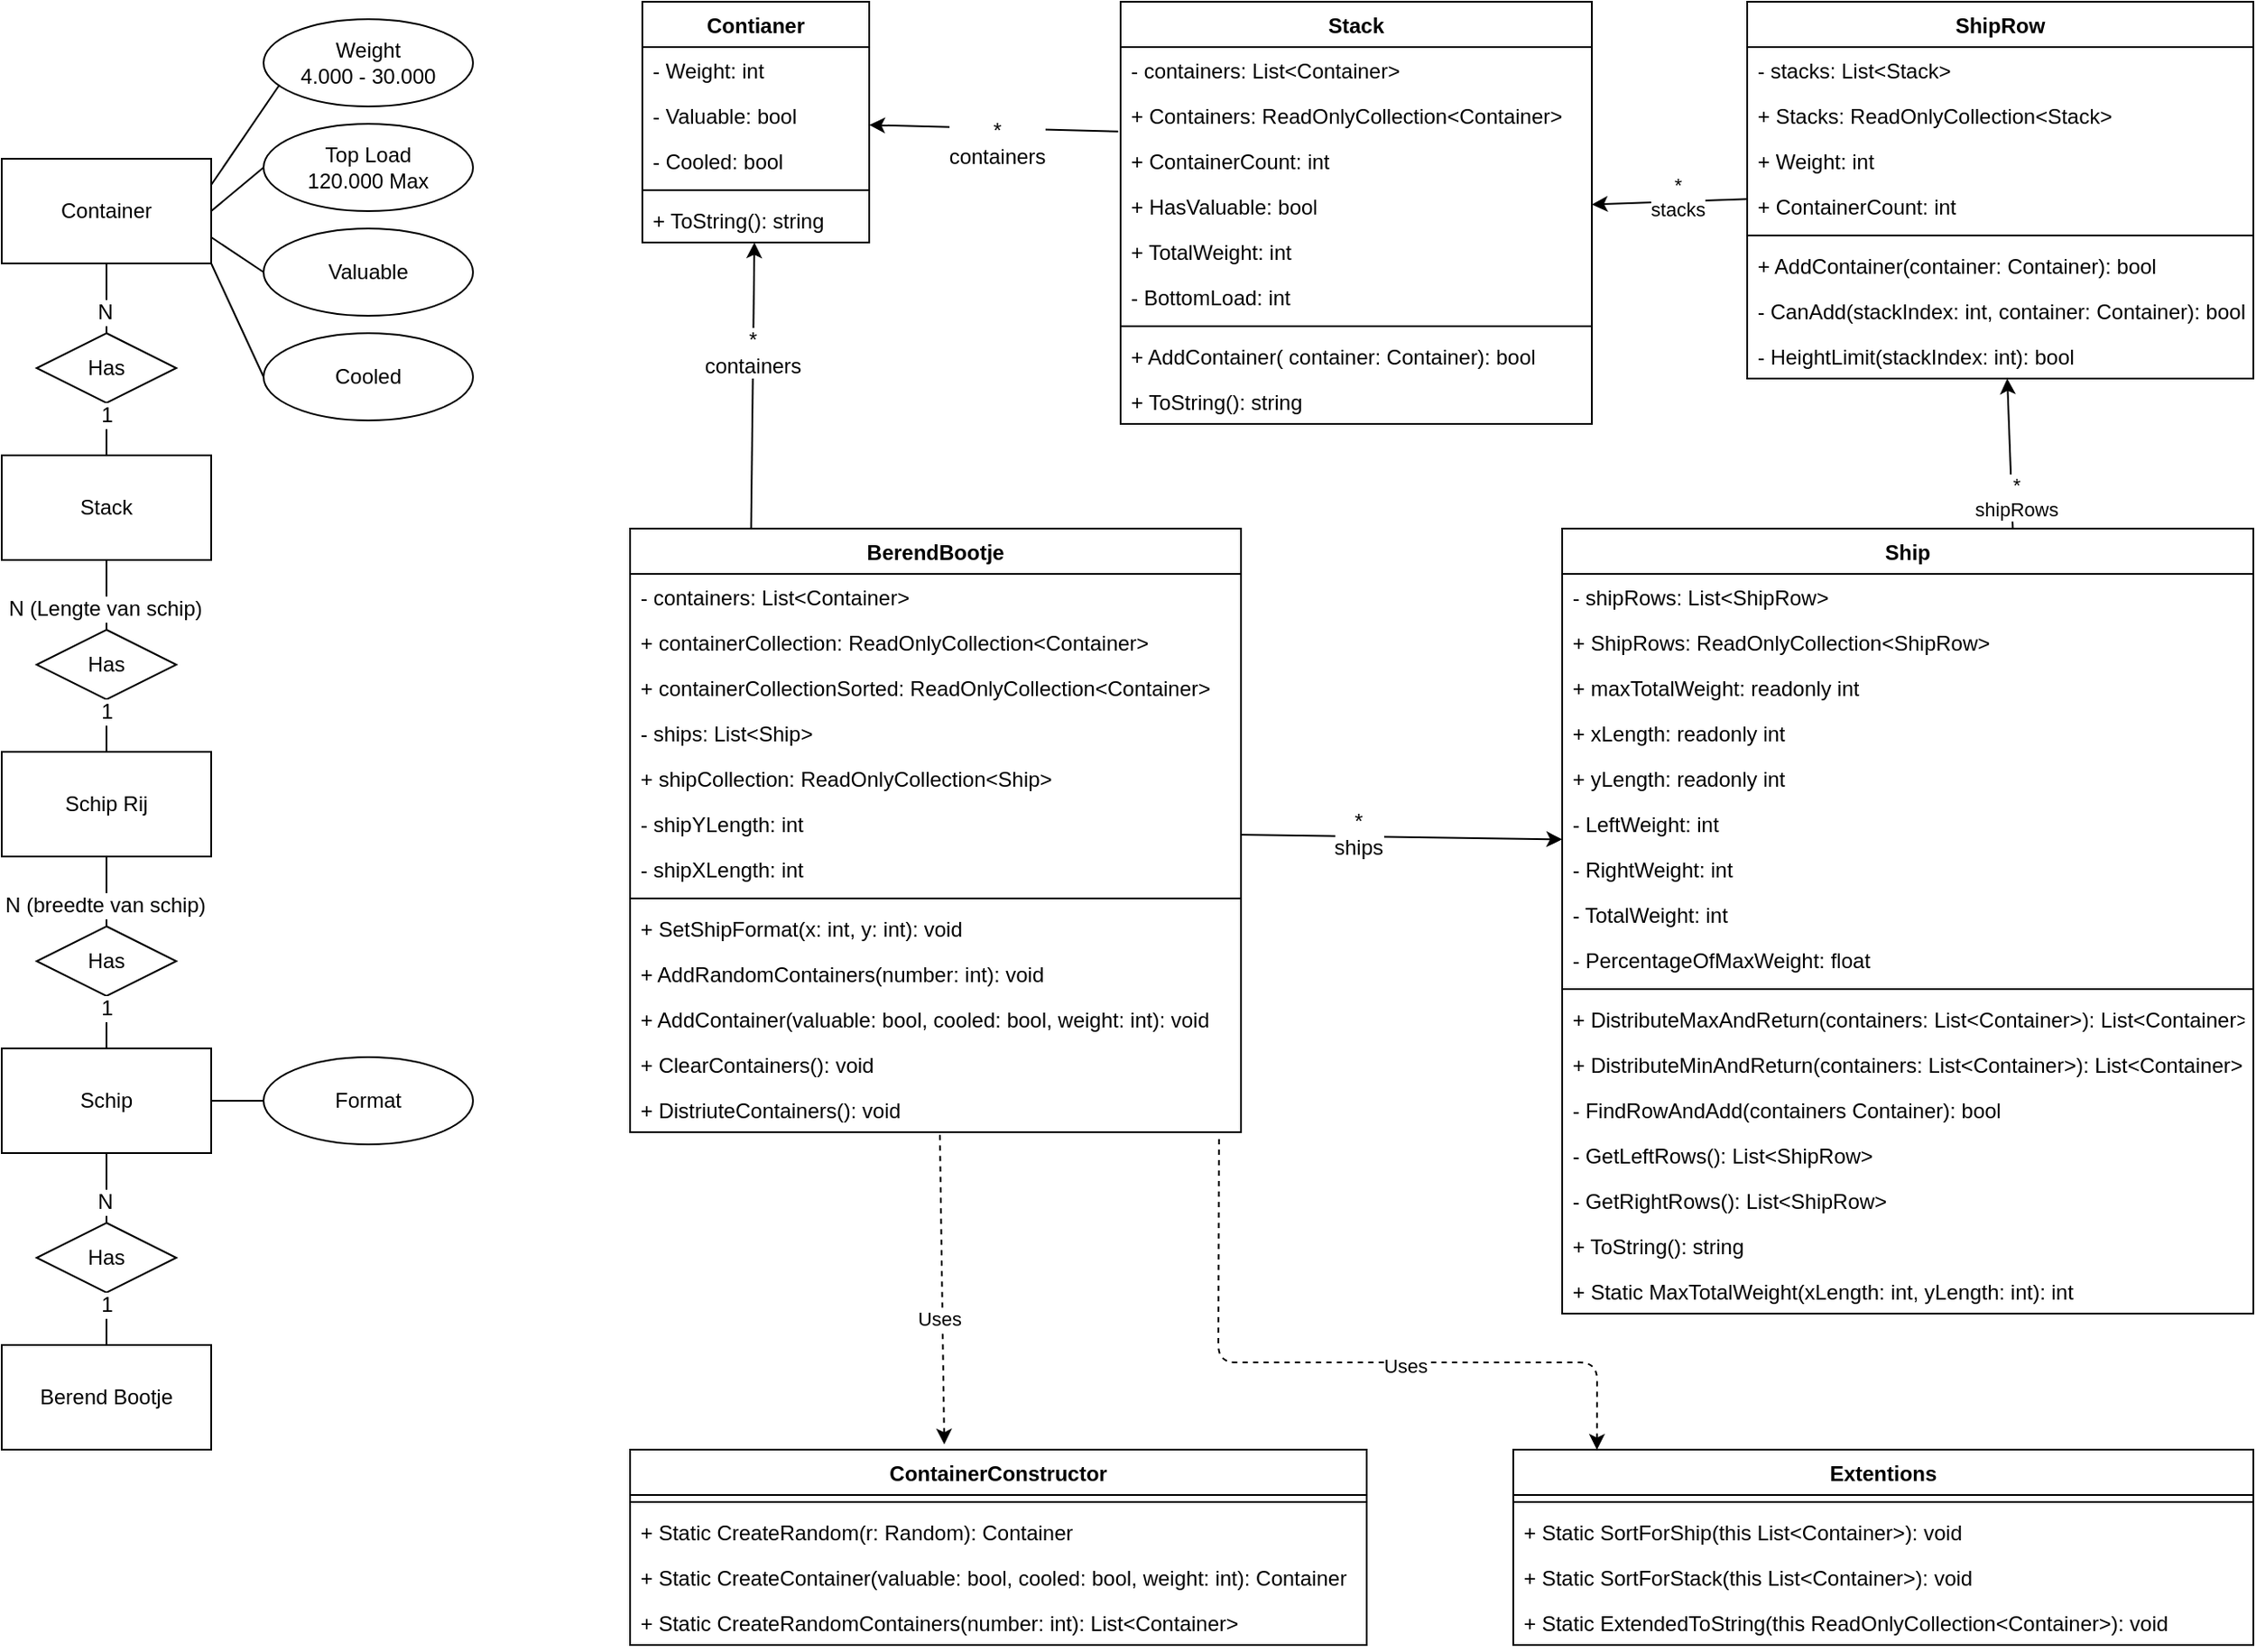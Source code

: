 <mxfile version="12.9.14"><diagram id="4QyGY2n82Jro-UB3JoCq" name="Page-1"><mxGraphModel dx="4063" dy="2037" grid="1" gridSize="10" guides="1" tooltips="1" connect="1" arrows="1" fold="1" page="1" pageScale="1" pageWidth="827" pageHeight="1169" math="0" shadow="0"><root><mxCell id="0"/><mxCell id="1" parent="0"/><mxCell id="ewt-FlWjIEMR34i7VtDT-1" value="Container" style="rounded=0;whiteSpace=wrap;html=1;" vertex="1" parent="1"><mxGeometry x="200" y="160" width="120" height="60" as="geometry"/></mxCell><mxCell id="ewt-FlWjIEMR34i7VtDT-2" value="Stack" style="rounded=0;whiteSpace=wrap;html=1;" vertex="1" parent="1"><mxGeometry x="200" y="330" width="120" height="60" as="geometry"/></mxCell><mxCell id="ewt-FlWjIEMR34i7VtDT-3" value="Has" style="rhombus;whiteSpace=wrap;html=1;" vertex="1" parent="1"><mxGeometry x="220" y="260" width="80" height="40" as="geometry"/></mxCell><mxCell id="ewt-FlWjIEMR34i7VtDT-4" value="" style="endArrow=none;html=1;exitX=0.5;exitY=0;exitDx=0;exitDy=0;entryX=0.5;entryY=1;entryDx=0;entryDy=0;" edge="1" parent="1" source="ewt-FlWjIEMR34i7VtDT-3" target="ewt-FlWjIEMR34i7VtDT-1"><mxGeometry width="50" height="50" relative="1" as="geometry"><mxPoint x="140" y="300" as="sourcePoint"/><mxPoint x="190" y="250" as="targetPoint"/></mxGeometry></mxCell><mxCell id="ewt-FlWjIEMR34i7VtDT-5" value="N" style="text;html=1;align=center;verticalAlign=middle;resizable=0;points=[];labelBackgroundColor=#ffffff;" vertex="1" connectable="0" parent="ewt-FlWjIEMR34i7VtDT-4"><mxGeometry x="-0.393" y="1" relative="1" as="geometry"><mxPoint as="offset"/></mxGeometry></mxCell><mxCell id="ewt-FlWjIEMR34i7VtDT-6" value="" style="endArrow=none;html=1;exitX=0.5;exitY=0;exitDx=0;exitDy=0;entryX=0.5;entryY=1;entryDx=0;entryDy=0;" edge="1" parent="1" source="ewt-FlWjIEMR34i7VtDT-2" target="ewt-FlWjIEMR34i7VtDT-3"><mxGeometry width="50" height="50" relative="1" as="geometry"><mxPoint x="170" y="330" as="sourcePoint"/><mxPoint x="220" y="280" as="targetPoint"/></mxGeometry></mxCell><mxCell id="ewt-FlWjIEMR34i7VtDT-7" value="1" style="text;html=1;align=center;verticalAlign=middle;resizable=0;points=[];labelBackgroundColor=#ffffff;" vertex="1" connectable="0" parent="ewt-FlWjIEMR34i7VtDT-6"><mxGeometry x="0.553" relative="1" as="geometry"><mxPoint as="offset"/></mxGeometry></mxCell><mxCell id="ewt-FlWjIEMR34i7VtDT-8" value="Weight&lt;br&gt;4.000 - 30.000" style="ellipse;whiteSpace=wrap;html=1;" vertex="1" parent="1"><mxGeometry x="350" y="80" width="120" height="50" as="geometry"/></mxCell><mxCell id="ewt-FlWjIEMR34i7VtDT-9" value="" style="endArrow=none;html=1;exitX=1;exitY=0.25;exitDx=0;exitDy=0;entryX=0.076;entryY=0.752;entryDx=0;entryDy=0;entryPerimeter=0;" edge="1" parent="1" source="ewt-FlWjIEMR34i7VtDT-1" target="ewt-FlWjIEMR34i7VtDT-8"><mxGeometry width="50" height="50" relative="1" as="geometry"><mxPoint x="400" y="270" as="sourcePoint"/><mxPoint x="450" y="220" as="targetPoint"/></mxGeometry></mxCell><mxCell id="ewt-FlWjIEMR34i7VtDT-10" value="Top Load&lt;br&gt;120.000 Max" style="ellipse;whiteSpace=wrap;html=1;" vertex="1" parent="1"><mxGeometry x="350" y="140" width="120" height="50" as="geometry"/></mxCell><mxCell id="ewt-FlWjIEMR34i7VtDT-11" value="" style="endArrow=none;html=1;exitX=1;exitY=0.5;exitDx=0;exitDy=0;entryX=0;entryY=0.5;entryDx=0;entryDy=0;" edge="1" parent="1" source="ewt-FlWjIEMR34i7VtDT-1" target="ewt-FlWjIEMR34i7VtDT-10"><mxGeometry width="50" height="50" relative="1" as="geometry"><mxPoint x="380" y="280" as="sourcePoint"/><mxPoint x="430" y="230" as="targetPoint"/></mxGeometry></mxCell><mxCell id="ewt-FlWjIEMR34i7VtDT-12" value="Valuable" style="ellipse;whiteSpace=wrap;html=1;" vertex="1" parent="1"><mxGeometry x="350" y="200" width="120" height="50" as="geometry"/></mxCell><mxCell id="ewt-FlWjIEMR34i7VtDT-13" value="Cooled" style="ellipse;whiteSpace=wrap;html=1;" vertex="1" parent="1"><mxGeometry x="350" y="260" width="120" height="50" as="geometry"/></mxCell><mxCell id="ewt-FlWjIEMR34i7VtDT-14" value="" style="endArrow=none;html=1;exitX=1;exitY=0.75;exitDx=0;exitDy=0;entryX=0;entryY=0.5;entryDx=0;entryDy=0;" edge="1" parent="1" source="ewt-FlWjIEMR34i7VtDT-1" target="ewt-FlWjIEMR34i7VtDT-12"><mxGeometry width="50" height="50" relative="1" as="geometry"><mxPoint x="430" y="410" as="sourcePoint"/><mxPoint x="480" y="360" as="targetPoint"/></mxGeometry></mxCell><mxCell id="ewt-FlWjIEMR34i7VtDT-15" value="" style="endArrow=none;html=1;exitX=1;exitY=1;exitDx=0;exitDy=0;entryX=0;entryY=0.5;entryDx=0;entryDy=0;" edge="1" parent="1" source="ewt-FlWjIEMR34i7VtDT-1" target="ewt-FlWjIEMR34i7VtDT-13"><mxGeometry width="50" height="50" relative="1" as="geometry"><mxPoint x="450" y="410" as="sourcePoint"/><mxPoint x="490" y="340" as="targetPoint"/></mxGeometry></mxCell><mxCell id="ewt-FlWjIEMR34i7VtDT-16" value="Schip" style="rounded=0;whiteSpace=wrap;html=1;" vertex="1" parent="1"><mxGeometry x="200" y="670" width="120" height="60" as="geometry"/></mxCell><mxCell id="ewt-FlWjIEMR34i7VtDT-17" value="Has" style="rhombus;whiteSpace=wrap;html=1;" vertex="1" parent="1"><mxGeometry x="220" y="600" width="80" height="40" as="geometry"/></mxCell><mxCell id="ewt-FlWjIEMR34i7VtDT-18" value="" style="endArrow=none;html=1;exitX=0.5;exitY=0;exitDx=0;exitDy=0;entryX=0.5;entryY=1;entryDx=0;entryDy=0;" edge="1" parent="1" source="ewt-FlWjIEMR34i7VtDT-17"><mxGeometry width="50" height="50" relative="1" as="geometry"><mxPoint x="140" y="640" as="sourcePoint"/><mxPoint x="260" y="560" as="targetPoint"/></mxGeometry></mxCell><mxCell id="ewt-FlWjIEMR34i7VtDT-19" value="N (breedte van schip)" style="text;html=1;align=center;verticalAlign=middle;resizable=0;points=[];labelBackgroundColor=#ffffff;" vertex="1" connectable="0" parent="ewt-FlWjIEMR34i7VtDT-18"><mxGeometry x="-0.393" y="1" relative="1" as="geometry"><mxPoint as="offset"/></mxGeometry></mxCell><mxCell id="ewt-FlWjIEMR34i7VtDT-20" value="" style="endArrow=none;html=1;exitX=0.5;exitY=0;exitDx=0;exitDy=0;entryX=0.5;entryY=1;entryDx=0;entryDy=0;" edge="1" parent="1" target="ewt-FlWjIEMR34i7VtDT-17"><mxGeometry width="50" height="50" relative="1" as="geometry"><mxPoint x="260" y="670" as="sourcePoint"/><mxPoint x="220" y="620" as="targetPoint"/></mxGeometry></mxCell><mxCell id="ewt-FlWjIEMR34i7VtDT-21" value="1" style="text;html=1;align=center;verticalAlign=middle;resizable=0;points=[];labelBackgroundColor=#ffffff;" vertex="1" connectable="0" parent="ewt-FlWjIEMR34i7VtDT-20"><mxGeometry x="0.553" relative="1" as="geometry"><mxPoint as="offset"/></mxGeometry></mxCell><mxCell id="ewt-FlWjIEMR34i7VtDT-22" value="Format" style="ellipse;whiteSpace=wrap;html=1;" vertex="1" parent="1"><mxGeometry x="350" y="675" width="120" height="50" as="geometry"/></mxCell><mxCell id="ewt-FlWjIEMR34i7VtDT-23" value="" style="endArrow=none;html=1;exitX=1;exitY=0.5;exitDx=0;exitDy=0;entryX=0;entryY=0.5;entryDx=0;entryDy=0;" edge="1" parent="1" source="ewt-FlWjIEMR34i7VtDT-16" target="ewt-FlWjIEMR34i7VtDT-22"><mxGeometry width="50" height="50" relative="1" as="geometry"><mxPoint x="440" y="850" as="sourcePoint"/><mxPoint x="490" y="800" as="targetPoint"/></mxGeometry></mxCell><mxCell id="ewt-FlWjIEMR34i7VtDT-33" value="Berend Bootje" style="rounded=0;whiteSpace=wrap;html=1;" vertex="1" parent="1"><mxGeometry x="200" y="840" width="120" height="60" as="geometry"/></mxCell><mxCell id="ewt-FlWjIEMR34i7VtDT-34" value="Has" style="rhombus;whiteSpace=wrap;html=1;" vertex="1" parent="1"><mxGeometry x="220" y="770" width="80" height="40" as="geometry"/></mxCell><mxCell id="ewt-FlWjIEMR34i7VtDT-35" value="" style="endArrow=none;html=1;exitX=0.5;exitY=0;exitDx=0;exitDy=0;entryX=0.5;entryY=1;entryDx=0;entryDy=0;" edge="1" parent="1" source="ewt-FlWjIEMR34i7VtDT-34"><mxGeometry width="50" height="50" relative="1" as="geometry"><mxPoint x="140" y="810" as="sourcePoint"/><mxPoint x="260" y="730" as="targetPoint"/></mxGeometry></mxCell><mxCell id="ewt-FlWjIEMR34i7VtDT-36" value="N" style="text;html=1;align=center;verticalAlign=middle;resizable=0;points=[];labelBackgroundColor=#ffffff;" vertex="1" connectable="0" parent="ewt-FlWjIEMR34i7VtDT-35"><mxGeometry x="-0.393" y="1" relative="1" as="geometry"><mxPoint as="offset"/></mxGeometry></mxCell><mxCell id="ewt-FlWjIEMR34i7VtDT-37" value="" style="endArrow=none;html=1;exitX=0.5;exitY=0;exitDx=0;exitDy=0;entryX=0.5;entryY=1;entryDx=0;entryDy=0;" edge="1" parent="1" target="ewt-FlWjIEMR34i7VtDT-34"><mxGeometry width="50" height="50" relative="1" as="geometry"><mxPoint x="260" y="840" as="sourcePoint"/><mxPoint x="220" y="790" as="targetPoint"/></mxGeometry></mxCell><mxCell id="ewt-FlWjIEMR34i7VtDT-38" value="1" style="text;html=1;align=center;verticalAlign=middle;resizable=0;points=[];labelBackgroundColor=#ffffff;" vertex="1" connectable="0" parent="ewt-FlWjIEMR34i7VtDT-37"><mxGeometry x="0.553" relative="1" as="geometry"><mxPoint as="offset"/></mxGeometry></mxCell><mxCell id="ewt-FlWjIEMR34i7VtDT-52" value="" style="endArrow=classic;html=1;exitX=0.198;exitY=0.005;exitDx=0;exitDy=0;exitPerimeter=0;" edge="1" parent="1" source="ewt-FlWjIEMR34i7VtDT-49" target="ewt-FlWjIEMR34i7VtDT-39"><mxGeometry width="50" height="50" relative="1" as="geometry"><mxPoint x="860" y="580" as="sourcePoint"/><mxPoint x="910" y="530" as="targetPoint"/></mxGeometry></mxCell><mxCell id="ewt-FlWjIEMR34i7VtDT-53" value="&lt;span style=&quot;color: rgba(0 , 0 , 0 , 0) ; font-family: monospace ; font-size: 0px ; background-color: rgb(248 , 249 , 250)&quot;&gt;%3CmxGraphModel%3E%3Croot%3E%3CmxCell%20id%3D%220%22%2F%3E%3CmxCell%20id%3D%221%22%20parent%3D%220%22%2F%3E%3CmxCell%20id%3D%222%22%20value%3D%22*%26lt%3Bbr%26gt%3BContianers%22%20style%3D%22text%3Bhtml%3D1%3Balign%3Dcenter%3BverticalAlign%3Dmiddle%3Bresizable%3D0%3Bpoints%3D%5B%5D%3BlabelBackgroundColor%3D%23ffffff%3B%22%20vertex%3D%221%22%20connectable%3D%220%22%20parent%3D%221%22%3E%3CmxGeometry%20x%3D%22630.001%22%20y%3D%2278.999%22%20as%3D%22geometry%22%3E%3CmxPoint%20x%3D%22-14.5%22%20y%3D%221.35%22%20as%3D%22offset%22%2F%3E%3C%2FmxGeometry%3E%3C%2FmxCell%3E%3C%2Froot%3E%3C%2FmxGraphModel&lt;/span&gt;" style="text;html=1;align=center;verticalAlign=middle;resizable=0;points=[];labelBackgroundColor=#ffffff;" vertex="1" connectable="0" parent="ewt-FlWjIEMR34i7VtDT-52"><mxGeometry x="-0.485" y="-1" relative="1" as="geometry"><mxPoint as="offset"/></mxGeometry></mxCell><mxCell id="ewt-FlWjIEMR34i7VtDT-54" value="*&lt;br&gt;containers" style="text;html=1;align=center;verticalAlign=middle;resizable=0;points=[];labelBackgroundColor=#ffffff;" vertex="1" connectable="0" parent="ewt-FlWjIEMR34i7VtDT-52"><mxGeometry x="0.334" y="1" relative="1" as="geometry"><mxPoint y="7.67" as="offset"/></mxGeometry></mxCell><mxCell id="ewt-FlWjIEMR34i7VtDT-55" value="" style="endArrow=classic;html=1;entryX=0;entryY=0.853;entryDx=0;entryDy=0;entryPerimeter=0;" edge="1" parent="1" source="ewt-FlWjIEMR34i7VtDT-49" target="ewt-FlWjIEMR34i7VtDT-102"><mxGeometry width="50" height="50" relative="1" as="geometry"><mxPoint x="890" y="530" as="sourcePoint"/><mxPoint x="940" y="480" as="targetPoint"/></mxGeometry></mxCell><mxCell id="ewt-FlWjIEMR34i7VtDT-56" value="*&lt;br&gt;ships" style="text;html=1;align=center;verticalAlign=middle;resizable=0;points=[];labelBackgroundColor=#ffffff;" vertex="1" connectable="0" parent="ewt-FlWjIEMR34i7VtDT-55"><mxGeometry x="-0.275" y="2" relative="1" as="geometry"><mxPoint as="offset"/></mxGeometry></mxCell><mxCell id="ewt-FlWjIEMR34i7VtDT-57" value="Schip Rij" style="rounded=0;whiteSpace=wrap;html=1;" vertex="1" parent="1"><mxGeometry x="200" y="500" width="120" height="60" as="geometry"/></mxCell><mxCell id="ewt-FlWjIEMR34i7VtDT-58" value="Has" style="rhombus;whiteSpace=wrap;html=1;" vertex="1" parent="1"><mxGeometry x="220" y="430" width="80" height="40" as="geometry"/></mxCell><mxCell id="ewt-FlWjIEMR34i7VtDT-59" value="" style="endArrow=none;html=1;exitX=0.5;exitY=0;exitDx=0;exitDy=0;entryX=0.5;entryY=1;entryDx=0;entryDy=0;" edge="1" parent="1" source="ewt-FlWjIEMR34i7VtDT-58"><mxGeometry width="50" height="50" relative="1" as="geometry"><mxPoint x="140" y="470" as="sourcePoint"/><mxPoint x="260" y="390" as="targetPoint"/></mxGeometry></mxCell><mxCell id="ewt-FlWjIEMR34i7VtDT-60" value="N (Lengte van schip)" style="text;html=1;align=center;verticalAlign=middle;resizable=0;points=[];labelBackgroundColor=#ffffff;" vertex="1" connectable="0" parent="ewt-FlWjIEMR34i7VtDT-59"><mxGeometry x="-0.393" y="1" relative="1" as="geometry"><mxPoint as="offset"/></mxGeometry></mxCell><mxCell id="ewt-FlWjIEMR34i7VtDT-61" value="" style="endArrow=none;html=1;exitX=0.5;exitY=0;exitDx=0;exitDy=0;entryX=0.5;entryY=1;entryDx=0;entryDy=0;" edge="1" parent="1" target="ewt-FlWjIEMR34i7VtDT-58"><mxGeometry width="50" height="50" relative="1" as="geometry"><mxPoint x="260" y="500" as="sourcePoint"/><mxPoint x="220" y="450" as="targetPoint"/></mxGeometry></mxCell><mxCell id="ewt-FlWjIEMR34i7VtDT-62" value="1" style="text;html=1;align=center;verticalAlign=middle;resizable=0;points=[];labelBackgroundColor=#ffffff;" vertex="1" connectable="0" parent="ewt-FlWjIEMR34i7VtDT-61"><mxGeometry x="0.553" relative="1" as="geometry"><mxPoint as="offset"/></mxGeometry></mxCell><mxCell id="ewt-FlWjIEMR34i7VtDT-91" value="" style="endArrow=none;html=1;dashed=1;startArrow=classic;startFill=1;endFill=0;" edge="1" parent="1" target="ewt-FlWjIEMR34i7VtDT-49"><mxGeometry width="50" height="50" relative="1" as="geometry"><mxPoint x="740" y="897" as="sourcePoint"/><mxPoint x="430" y="380" as="targetPoint"/></mxGeometry></mxCell><mxCell id="ewt-FlWjIEMR34i7VtDT-92" value="Uses" style="edgeLabel;html=1;align=center;verticalAlign=middle;resizable=0;points=[];" vertex="1" connectable="0" parent="ewt-FlWjIEMR34i7VtDT-91"><mxGeometry x="-0.193" y="2" relative="1" as="geometry"><mxPoint as="offset"/></mxGeometry></mxCell><mxCell id="ewt-FlWjIEMR34i7VtDT-95" value="" style="endArrow=none;html=1;dashed=1;exitX=0.113;exitY=0.001;exitDx=0;exitDy=0;exitPerimeter=0;startArrow=classic;startFill=1;endFill=0;entryX=0.964;entryY=1.114;entryDx=0;entryDy=0;entryPerimeter=0;" edge="1" parent="1" source="ewt-FlWjIEMR34i7VtDT-63" target="ewt-FlWjIEMR34i7VtDT-77"><mxGeometry width="50" height="50" relative="1" as="geometry"><mxPoint x="490" y="555.0" as="sourcePoint"/><mxPoint x="570" y="555.0" as="targetPoint"/><Array as="points"><mxPoint x="1114" y="850"/><mxPoint x="897" y="850"/></Array></mxGeometry></mxCell><mxCell id="ewt-FlWjIEMR34i7VtDT-96" value="Uses" style="edgeLabel;html=1;align=center;verticalAlign=middle;resizable=0;points=[];" vertex="1" connectable="0" parent="ewt-FlWjIEMR34i7VtDT-95"><mxGeometry x="-0.193" y="2" relative="1" as="geometry"><mxPoint as="offset"/></mxGeometry></mxCell><mxCell id="ewt-FlWjIEMR34i7VtDT-116" value="" style="endArrow=classic;html=1;exitX=0.652;exitY=0.001;exitDx=0;exitDy=0;exitPerimeter=0;" edge="1" parent="1" source="ewt-FlWjIEMR34i7VtDT-28" target="ewt-FlWjIEMR34i7VtDT-112"><mxGeometry width="50" height="50" relative="1" as="geometry"><mxPoint x="1440" y="310" as="sourcePoint"/><mxPoint x="1490" y="260" as="targetPoint"/></mxGeometry></mxCell><mxCell id="ewt-FlWjIEMR34i7VtDT-117" value="*&lt;br&gt;shipRows" style="edgeLabel;html=1;align=center;verticalAlign=middle;resizable=0;points=[];" vertex="1" connectable="0" parent="ewt-FlWjIEMR34i7VtDT-116"><mxGeometry x="-0.576" y="-2" relative="1" as="geometry"><mxPoint as="offset"/></mxGeometry></mxCell><mxCell id="ewt-FlWjIEMR34i7VtDT-118" value="" style="endArrow=classic;html=1;" edge="1" parent="1" source="ewt-FlWjIEMR34i7VtDT-112" target="ewt-FlWjIEMR34i7VtDT-24"><mxGeometry width="50" height="50" relative="1" as="geometry"><mxPoint x="1410.0" y="585.835" as="sourcePoint"/><mxPoint x="1634.346" y="512" as="targetPoint"/></mxGeometry></mxCell><mxCell id="ewt-FlWjIEMR34i7VtDT-119" value="*&lt;br&gt;stacks" style="edgeLabel;html=1;align=center;verticalAlign=middle;resizable=0;points=[];" vertex="1" connectable="0" parent="ewt-FlWjIEMR34i7VtDT-118"><mxGeometry x="-0.576" y="-2" relative="1" as="geometry"><mxPoint x="-21.37" y="0.24" as="offset"/></mxGeometry></mxCell><mxCell id="ewt-FlWjIEMR34i7VtDT-120" value="" style="endArrow=classic;html=1;exitX=-0.005;exitY=0.859;exitDx=0;exitDy=0;exitPerimeter=0;" edge="1" parent="1" source="ewt-FlWjIEMR34i7VtDT-129" target="ewt-FlWjIEMR34i7VtDT-39"><mxGeometry width="50" height="50" relative="1" as="geometry"><mxPoint x="745" y="426" as="sourcePoint"/><mxPoint x="745" y="322.0" as="targetPoint"/></mxGeometry></mxCell><mxCell id="ewt-FlWjIEMR34i7VtDT-121" value="&lt;span style=&quot;color: rgba(0 , 0 , 0 , 0) ; font-family: monospace ; font-size: 0px ; background-color: rgb(248 , 249 , 250)&quot;&gt;%3CmxGraphModel%3E%3Croot%3E%3CmxCell%20id%3D%220%22%2F%3E%3CmxCell%20id%3D%221%22%20parent%3D%220%22%2F%3E%3CmxCell%20id%3D%222%22%20value%3D%22*%26lt%3Bbr%26gt%3BContianers%22%20style%3D%22text%3Bhtml%3D1%3Balign%3Dcenter%3BverticalAlign%3Dmiddle%3Bresizable%3D0%3Bpoints%3D%5B%5D%3BlabelBackgroundColor%3D%23ffffff%3B%22%20vertex%3D%221%22%20connectable%3D%220%22%20parent%3D%221%22%3E%3CmxGeometry%20x%3D%22630.001%22%20y%3D%2278.999%22%20as%3D%22geometry%22%3E%3CmxPoint%20x%3D%22-14.5%22%20y%3D%221.35%22%20as%3D%22offset%22%2F%3E%3C%2FmxGeometry%3E%3C%2FmxCell%3E%3C%2Froot%3E%3C%2FmxGraphModel&lt;/span&gt;" style="text;html=1;align=center;verticalAlign=middle;resizable=0;points=[];labelBackgroundColor=#ffffff;" vertex="1" connectable="0" parent="ewt-FlWjIEMR34i7VtDT-120"><mxGeometry x="-0.485" y="-1" relative="1" as="geometry"><mxPoint as="offset"/></mxGeometry></mxCell><mxCell id="ewt-FlWjIEMR34i7VtDT-122" value="*&lt;br&gt;containers" style="text;html=1;align=center;verticalAlign=middle;resizable=0;points=[];labelBackgroundColor=#ffffff;" vertex="1" connectable="0" parent="ewt-FlWjIEMR34i7VtDT-120"><mxGeometry x="0.334" y="1" relative="1" as="geometry"><mxPoint x="25.2" y="7.67" as="offset"/></mxGeometry></mxCell><mxCell id="ewt-FlWjIEMR34i7VtDT-49" value="BerendBootje" style="swimlane;fontStyle=1;align=center;verticalAlign=top;childLayout=stackLayout;horizontal=1;startSize=26;horizontalStack=0;resizeParent=1;resizeParentMax=0;resizeLast=0;collapsible=1;marginBottom=0;" vertex="1" parent="1"><mxGeometry x="560" y="372" width="350" height="346" as="geometry"/></mxCell><mxCell id="ewt-FlWjIEMR34i7VtDT-67" value="- containers: List&lt;Container&gt;" style="text;strokeColor=none;fillColor=none;align=left;verticalAlign=top;spacingLeft=4;spacingRight=4;overflow=hidden;rotatable=0;points=[[0,0.5],[1,0.5]];portConstraint=eastwest;" vertex="1" parent="ewt-FlWjIEMR34i7VtDT-49"><mxGeometry y="26" width="350" height="26" as="geometry"/></mxCell><mxCell id="ewt-FlWjIEMR34i7VtDT-68" value="+ containerCollection: ReadOnlyCollection&lt;Container&gt;" style="text;strokeColor=none;fillColor=none;align=left;verticalAlign=top;spacingLeft=4;spacingRight=4;overflow=hidden;rotatable=0;points=[[0,0.5],[1,0.5]];portConstraint=eastwest;" vertex="1" parent="ewt-FlWjIEMR34i7VtDT-49"><mxGeometry y="52" width="350" height="26" as="geometry"/></mxCell><mxCell id="ewt-FlWjIEMR34i7VtDT-69" value="+ containerCollectionSorted: ReadOnlyCollection&lt;Container&gt;" style="text;strokeColor=none;fillColor=none;align=left;verticalAlign=top;spacingLeft=4;spacingRight=4;overflow=hidden;rotatable=0;points=[[0,0.5],[1,0.5]];portConstraint=eastwest;" vertex="1" parent="ewt-FlWjIEMR34i7VtDT-49"><mxGeometry y="78" width="350" height="26" as="geometry"/></mxCell><mxCell id="ewt-FlWjIEMR34i7VtDT-70" value="- ships: List&lt;Ship&gt;" style="text;strokeColor=none;fillColor=none;align=left;verticalAlign=top;spacingLeft=4;spacingRight=4;overflow=hidden;rotatable=0;points=[[0,0.5],[1,0.5]];portConstraint=eastwest;" vertex="1" parent="ewt-FlWjIEMR34i7VtDT-49"><mxGeometry y="104" width="350" height="26" as="geometry"/></mxCell><mxCell id="ewt-FlWjIEMR34i7VtDT-71" value="+ shipCollection: ReadOnlyCollection&lt;Ship&gt;" style="text;strokeColor=none;fillColor=none;align=left;verticalAlign=top;spacingLeft=4;spacingRight=4;overflow=hidden;rotatable=0;points=[[0,0.5],[1,0.5]];portConstraint=eastwest;" vertex="1" parent="ewt-FlWjIEMR34i7VtDT-49"><mxGeometry y="130" width="350" height="26" as="geometry"/></mxCell><mxCell id="ewt-FlWjIEMR34i7VtDT-72" value="- shipYLength: int" style="text;strokeColor=none;fillColor=none;align=left;verticalAlign=top;spacingLeft=4;spacingRight=4;overflow=hidden;rotatable=0;points=[[0,0.5],[1,0.5]];portConstraint=eastwest;" vertex="1" parent="ewt-FlWjIEMR34i7VtDT-49"><mxGeometry y="156" width="350" height="26" as="geometry"/></mxCell><mxCell id="ewt-FlWjIEMR34i7VtDT-73" value="- shipXLength: int" style="text;strokeColor=none;fillColor=none;align=left;verticalAlign=top;spacingLeft=4;spacingRight=4;overflow=hidden;rotatable=0;points=[[0,0.5],[1,0.5]];portConstraint=eastwest;" vertex="1" parent="ewt-FlWjIEMR34i7VtDT-49"><mxGeometry y="182" width="350" height="26" as="geometry"/></mxCell><mxCell id="ewt-FlWjIEMR34i7VtDT-50" value="" style="line;strokeWidth=1;fillColor=none;align=left;verticalAlign=middle;spacingTop=-1;spacingLeft=3;spacingRight=3;rotatable=0;labelPosition=right;points=[];portConstraint=eastwest;" vertex="1" parent="ewt-FlWjIEMR34i7VtDT-49"><mxGeometry y="208" width="350" height="8" as="geometry"/></mxCell><mxCell id="ewt-FlWjIEMR34i7VtDT-51" value="+ SetShipFormat(x: int, y: int): void" style="text;strokeColor=none;fillColor=none;align=left;verticalAlign=top;spacingLeft=4;spacingRight=4;overflow=hidden;rotatable=0;points=[[0,0.5],[1,0.5]];portConstraint=eastwest;" vertex="1" parent="ewt-FlWjIEMR34i7VtDT-49"><mxGeometry y="216" width="350" height="26" as="geometry"/></mxCell><mxCell id="ewt-FlWjIEMR34i7VtDT-74" value="+ AddRandomContainers(number: int): void" style="text;strokeColor=none;fillColor=none;align=left;verticalAlign=top;spacingLeft=4;spacingRight=4;overflow=hidden;rotatable=0;points=[[0,0.5],[1,0.5]];portConstraint=eastwest;" vertex="1" parent="ewt-FlWjIEMR34i7VtDT-49"><mxGeometry y="242" width="350" height="26" as="geometry"/></mxCell><mxCell id="ewt-FlWjIEMR34i7VtDT-75" value="+ AddContainer(valuable: bool, cooled: bool, weight: int): void" style="text;strokeColor=none;fillColor=none;align=left;verticalAlign=top;spacingLeft=4;spacingRight=4;overflow=hidden;rotatable=0;points=[[0,0.5],[1,0.5]];portConstraint=eastwest;" vertex="1" parent="ewt-FlWjIEMR34i7VtDT-49"><mxGeometry y="268" width="350" height="26" as="geometry"/></mxCell><mxCell id="ewt-FlWjIEMR34i7VtDT-76" value="+ ClearContainers(): void" style="text;strokeColor=none;fillColor=none;align=left;verticalAlign=top;spacingLeft=4;spacingRight=4;overflow=hidden;rotatable=0;points=[[0,0.5],[1,0.5]];portConstraint=eastwest;" vertex="1" parent="ewt-FlWjIEMR34i7VtDT-49"><mxGeometry y="294" width="350" height="26" as="geometry"/></mxCell><mxCell id="ewt-FlWjIEMR34i7VtDT-77" value="+ DistriuteContainers(): void" style="text;strokeColor=none;fillColor=none;align=left;verticalAlign=top;spacingLeft=4;spacingRight=4;overflow=hidden;rotatable=0;points=[[0,0.5],[1,0.5]];portConstraint=eastwest;" vertex="1" parent="ewt-FlWjIEMR34i7VtDT-49"><mxGeometry y="320" width="350" height="26" as="geometry"/></mxCell><mxCell id="ewt-FlWjIEMR34i7VtDT-80" value="ContainerConstructor" style="swimlane;fontStyle=1;align=center;verticalAlign=top;childLayout=stackLayout;horizontal=1;startSize=26;horizontalStack=0;resizeParent=1;resizeParentMax=0;resizeLast=0;collapsible=1;marginBottom=0;" vertex="1" parent="1"><mxGeometry x="560" y="900" width="422" height="112" as="geometry"/></mxCell><mxCell id="ewt-FlWjIEMR34i7VtDT-84" value="" style="line;strokeWidth=1;fillColor=none;align=left;verticalAlign=middle;spacingTop=-1;spacingLeft=3;spacingRight=3;rotatable=0;labelPosition=right;points=[];portConstraint=eastwest;" vertex="1" parent="ewt-FlWjIEMR34i7VtDT-80"><mxGeometry y="26" width="422" height="8" as="geometry"/></mxCell><mxCell id="ewt-FlWjIEMR34i7VtDT-85" value="+ Static CreateRandom(r: Random): Container" style="text;strokeColor=none;fillColor=none;align=left;verticalAlign=top;spacingLeft=4;spacingRight=4;overflow=hidden;rotatable=0;points=[[0,0.5],[1,0.5]];portConstraint=eastwest;" vertex="1" parent="ewt-FlWjIEMR34i7VtDT-80"><mxGeometry y="34" width="422" height="26" as="geometry"/></mxCell><mxCell id="ewt-FlWjIEMR34i7VtDT-86" value="+ Static CreateContainer(valuable: bool, cooled: bool, weight: int): Container" style="text;strokeColor=none;fillColor=none;align=left;verticalAlign=top;spacingLeft=4;spacingRight=4;overflow=hidden;rotatable=0;points=[[0,0.5],[1,0.5]];portConstraint=eastwest;" vertex="1" parent="ewt-FlWjIEMR34i7VtDT-80"><mxGeometry y="60" width="422" height="26" as="geometry"/></mxCell><mxCell id="ewt-FlWjIEMR34i7VtDT-87" value="+ Static CreateRandomContainers(number: int): List&lt;Container&gt;" style="text;strokeColor=none;fillColor=none;align=left;verticalAlign=top;spacingLeft=4;spacingRight=4;overflow=hidden;rotatable=0;points=[[0,0.5],[1,0.5]];portConstraint=eastwest;" vertex="1" parent="ewt-FlWjIEMR34i7VtDT-80"><mxGeometry y="86" width="422" height="26" as="geometry"/></mxCell><mxCell id="ewt-FlWjIEMR34i7VtDT-28" value="Ship" style="swimlane;fontStyle=1;align=center;verticalAlign=top;childLayout=stackLayout;horizontal=1;startSize=26;horizontalStack=0;resizeParent=1;resizeParentMax=0;resizeLast=0;collapsible=1;marginBottom=0;" vertex="1" parent="1"><mxGeometry x="1094" y="372" width="396" height="450" as="geometry"/></mxCell><mxCell id="ewt-FlWjIEMR34i7VtDT-29" value="- shipRows: List&lt;ShipRow&gt;" style="text;strokeColor=none;fillColor=none;align=left;verticalAlign=top;spacingLeft=4;spacingRight=4;overflow=hidden;rotatable=0;points=[[0,0.5],[1,0.5]];portConstraint=eastwest;" vertex="1" parent="ewt-FlWjIEMR34i7VtDT-28"><mxGeometry y="26" width="396" height="26" as="geometry"/></mxCell><mxCell id="ewt-FlWjIEMR34i7VtDT-98" value="+ ShipRows: ReadOnlyCollection&lt;ShipRow&gt;" style="text;strokeColor=none;fillColor=none;align=left;verticalAlign=top;spacingLeft=4;spacingRight=4;overflow=hidden;rotatable=0;points=[[0,0.5],[1,0.5]];portConstraint=eastwest;" vertex="1" parent="ewt-FlWjIEMR34i7VtDT-28"><mxGeometry y="52" width="396" height="26" as="geometry"/></mxCell><mxCell id="ewt-FlWjIEMR34i7VtDT-30" value="+ maxTotalWeight: readonly int" style="text;strokeColor=none;fillColor=none;align=left;verticalAlign=top;spacingLeft=4;spacingRight=4;overflow=hidden;rotatable=0;points=[[0,0.5],[1,0.5]];portConstraint=eastwest;" vertex="1" parent="ewt-FlWjIEMR34i7VtDT-28"><mxGeometry y="78" width="396" height="26" as="geometry"/></mxCell><mxCell id="ewt-FlWjIEMR34i7VtDT-100" value="+ xLength: readonly int" style="text;strokeColor=none;fillColor=none;align=left;verticalAlign=top;spacingLeft=4;spacingRight=4;overflow=hidden;rotatable=0;points=[[0,0.5],[1,0.5]];portConstraint=eastwest;" vertex="1" parent="ewt-FlWjIEMR34i7VtDT-28"><mxGeometry y="104" width="396" height="26" as="geometry"/></mxCell><mxCell id="ewt-FlWjIEMR34i7VtDT-101" value="+ yLength: readonly int" style="text;strokeColor=none;fillColor=none;align=left;verticalAlign=top;spacingLeft=4;spacingRight=4;overflow=hidden;rotatable=0;points=[[0,0.5],[1,0.5]];portConstraint=eastwest;" vertex="1" parent="ewt-FlWjIEMR34i7VtDT-28"><mxGeometry y="130" width="396" height="26" as="geometry"/></mxCell><mxCell id="ewt-FlWjIEMR34i7VtDT-102" value="- LeftWeight: int" style="text;strokeColor=none;fillColor=none;align=left;verticalAlign=top;spacingLeft=4;spacingRight=4;overflow=hidden;rotatable=0;points=[[0,0.5],[1,0.5]];portConstraint=eastwest;" vertex="1" parent="ewt-FlWjIEMR34i7VtDT-28"><mxGeometry y="156" width="396" height="26" as="geometry"/></mxCell><mxCell id="ewt-FlWjIEMR34i7VtDT-103" value="- RightWeight: int" style="text;strokeColor=none;fillColor=none;align=left;verticalAlign=top;spacingLeft=4;spacingRight=4;overflow=hidden;rotatable=0;points=[[0,0.5],[1,0.5]];portConstraint=eastwest;" vertex="1" parent="ewt-FlWjIEMR34i7VtDT-28"><mxGeometry y="182" width="396" height="26" as="geometry"/></mxCell><mxCell id="ewt-FlWjIEMR34i7VtDT-104" value="- TotalWeight: int" style="text;strokeColor=none;fillColor=none;align=left;verticalAlign=top;spacingLeft=4;spacingRight=4;overflow=hidden;rotatable=0;points=[[0,0.5],[1,0.5]];portConstraint=eastwest;" vertex="1" parent="ewt-FlWjIEMR34i7VtDT-28"><mxGeometry y="208" width="396" height="26" as="geometry"/></mxCell><mxCell id="ewt-FlWjIEMR34i7VtDT-105" value="- PercentageOfMaxWeight: float" style="text;strokeColor=none;fillColor=none;align=left;verticalAlign=top;spacingLeft=4;spacingRight=4;overflow=hidden;rotatable=0;points=[[0,0.5],[1,0.5]];portConstraint=eastwest;" vertex="1" parent="ewt-FlWjIEMR34i7VtDT-28"><mxGeometry y="234" width="396" height="26" as="geometry"/></mxCell><mxCell id="ewt-FlWjIEMR34i7VtDT-31" value="" style="line;strokeWidth=1;fillColor=none;align=left;verticalAlign=middle;spacingTop=-1;spacingLeft=3;spacingRight=3;rotatable=0;labelPosition=right;points=[];portConstraint=eastwest;" vertex="1" parent="ewt-FlWjIEMR34i7VtDT-28"><mxGeometry y="260" width="396" height="8" as="geometry"/></mxCell><mxCell id="ewt-FlWjIEMR34i7VtDT-32" value="+ DistributeMaxAndReturn(containers: List&lt;Container&gt;): List&lt;Container&gt;" style="text;strokeColor=none;fillColor=none;align=left;verticalAlign=top;spacingLeft=4;spacingRight=4;overflow=hidden;rotatable=0;points=[[0,0.5],[1,0.5]];portConstraint=eastwest;" vertex="1" parent="ewt-FlWjIEMR34i7VtDT-28"><mxGeometry y="268" width="396" height="26" as="geometry"/></mxCell><mxCell id="ewt-FlWjIEMR34i7VtDT-106" value="+ DistributeMinAndReturn(containers: List&lt;Container&gt;): List&lt;Container&gt;" style="text;strokeColor=none;fillColor=none;align=left;verticalAlign=top;spacingLeft=4;spacingRight=4;overflow=hidden;rotatable=0;points=[[0,0.5],[1,0.5]];portConstraint=eastwest;" vertex="1" parent="ewt-FlWjIEMR34i7VtDT-28"><mxGeometry y="294" width="396" height="26" as="geometry"/></mxCell><mxCell id="ewt-FlWjIEMR34i7VtDT-107" value="- FindRowAndAdd(containers Container): bool" style="text;strokeColor=none;fillColor=none;align=left;verticalAlign=top;spacingLeft=4;spacingRight=4;overflow=hidden;rotatable=0;points=[[0,0.5],[1,0.5]];portConstraint=eastwest;" vertex="1" parent="ewt-FlWjIEMR34i7VtDT-28"><mxGeometry y="320" width="396" height="26" as="geometry"/></mxCell><mxCell id="ewt-FlWjIEMR34i7VtDT-108" value="- GetLeftRows(): List&lt;ShipRow&gt;" style="text;strokeColor=none;fillColor=none;align=left;verticalAlign=top;spacingLeft=4;spacingRight=4;overflow=hidden;rotatable=0;points=[[0,0.5],[1,0.5]];portConstraint=eastwest;" vertex="1" parent="ewt-FlWjIEMR34i7VtDT-28"><mxGeometry y="346" width="396" height="26" as="geometry"/></mxCell><mxCell id="ewt-FlWjIEMR34i7VtDT-109" value="- GetRightRows(): List&lt;ShipRow&gt;" style="text;strokeColor=none;fillColor=none;align=left;verticalAlign=top;spacingLeft=4;spacingRight=4;overflow=hidden;rotatable=0;points=[[0,0.5],[1,0.5]];portConstraint=eastwest;" vertex="1" parent="ewt-FlWjIEMR34i7VtDT-28"><mxGeometry y="372" width="396" height="26" as="geometry"/></mxCell><mxCell id="ewt-FlWjIEMR34i7VtDT-110" value="+ ToString(): string" style="text;strokeColor=none;fillColor=none;align=left;verticalAlign=top;spacingLeft=4;spacingRight=4;overflow=hidden;rotatable=0;points=[[0,0.5],[1,0.5]];portConstraint=eastwest;" vertex="1" parent="ewt-FlWjIEMR34i7VtDT-28"><mxGeometry y="398" width="396" height="26" as="geometry"/></mxCell><mxCell id="ewt-FlWjIEMR34i7VtDT-111" value="+ Static MaxTotalWeight(xLength: int, yLength: int): int" style="text;strokeColor=none;fillColor=none;align=left;verticalAlign=top;spacingLeft=4;spacingRight=4;overflow=hidden;rotatable=0;points=[[0,0.5],[1,0.5]];portConstraint=eastwest;" vertex="1" parent="ewt-FlWjIEMR34i7VtDT-28"><mxGeometry y="424" width="396" height="26" as="geometry"/></mxCell><mxCell id="ewt-FlWjIEMR34i7VtDT-39" value="Contianer" style="swimlane;fontStyle=1;align=center;verticalAlign=top;childLayout=stackLayout;horizontal=1;startSize=26;horizontalStack=0;resizeParent=1;resizeParentMax=0;resizeLast=0;collapsible=1;marginBottom=0;" vertex="1" parent="1"><mxGeometry x="567" y="70" width="130" height="138" as="geometry"/></mxCell><mxCell id="ewt-FlWjIEMR34i7VtDT-128" value="- Weight: int" style="text;strokeColor=none;fillColor=none;align=left;verticalAlign=top;spacingLeft=4;spacingRight=4;overflow=hidden;rotatable=0;points=[[0,0.5],[1,0.5]];portConstraint=eastwest;" vertex="1" parent="ewt-FlWjIEMR34i7VtDT-39"><mxGeometry y="26" width="130" height="26" as="geometry"/></mxCell><mxCell id="ewt-FlWjIEMR34i7VtDT-41" value="- Valuable: bool" style="text;strokeColor=none;fillColor=none;align=left;verticalAlign=top;spacingLeft=4;spacingRight=4;overflow=hidden;rotatable=0;points=[[0,0.5],[1,0.5]];portConstraint=eastwest;" vertex="1" parent="ewt-FlWjIEMR34i7VtDT-39"><mxGeometry y="52" width="130" height="26" as="geometry"/></mxCell><mxCell id="ewt-FlWjIEMR34i7VtDT-42" value="- Cooled: bool" style="text;strokeColor=none;fillColor=none;align=left;verticalAlign=top;spacingLeft=4;spacingRight=4;overflow=hidden;rotatable=0;points=[[0,0.5],[1,0.5]];portConstraint=eastwest;" vertex="1" parent="ewt-FlWjIEMR34i7VtDT-39"><mxGeometry y="78" width="130" height="26" as="geometry"/></mxCell><mxCell id="ewt-FlWjIEMR34i7VtDT-43" value="" style="line;strokeWidth=1;fillColor=none;align=left;verticalAlign=middle;spacingTop=-1;spacingLeft=3;spacingRight=3;rotatable=0;labelPosition=right;points=[];portConstraint=eastwest;" vertex="1" parent="ewt-FlWjIEMR34i7VtDT-39"><mxGeometry y="104" width="130" height="8" as="geometry"/></mxCell><mxCell id="ewt-FlWjIEMR34i7VtDT-78" value="+ ToString(): string" style="text;strokeColor=none;fillColor=none;align=left;verticalAlign=top;spacingLeft=4;spacingRight=4;overflow=hidden;rotatable=0;points=[[0,0.5],[1,0.5]];portConstraint=eastwest;" vertex="1" parent="ewt-FlWjIEMR34i7VtDT-39"><mxGeometry y="112" width="130" height="26" as="geometry"/></mxCell><mxCell id="ewt-FlWjIEMR34i7VtDT-112" value="ShipRow" style="swimlane;fontStyle=1;align=center;verticalAlign=top;childLayout=stackLayout;horizontal=1;startSize=26;horizontalStack=0;resizeParent=1;resizeParentMax=0;resizeLast=0;collapsible=1;marginBottom=0;" vertex="1" parent="1"><mxGeometry x="1200" y="70" width="290" height="216" as="geometry"/></mxCell><mxCell id="ewt-FlWjIEMR34i7VtDT-113" value="- stacks: List&lt;Stack&gt;" style="text;strokeColor=none;fillColor=none;align=left;verticalAlign=top;spacingLeft=4;spacingRight=4;overflow=hidden;rotatable=0;points=[[0,0.5],[1,0.5]];portConstraint=eastwest;" vertex="1" parent="ewt-FlWjIEMR34i7VtDT-112"><mxGeometry y="26" width="290" height="26" as="geometry"/></mxCell><mxCell id="ewt-FlWjIEMR34i7VtDT-123" value="+ Stacks: ReadOnlyCollection&lt;Stack&gt;" style="text;strokeColor=none;fillColor=none;align=left;verticalAlign=top;spacingLeft=4;spacingRight=4;overflow=hidden;rotatable=0;points=[[0,0.5],[1,0.5]];portConstraint=eastwest;" vertex="1" parent="ewt-FlWjIEMR34i7VtDT-112"><mxGeometry y="52" width="290" height="26" as="geometry"/></mxCell><mxCell id="ewt-FlWjIEMR34i7VtDT-124" value="+ Weight: int" style="text;strokeColor=none;fillColor=none;align=left;verticalAlign=top;spacingLeft=4;spacingRight=4;overflow=hidden;rotatable=0;points=[[0,0.5],[1,0.5]];portConstraint=eastwest;" vertex="1" parent="ewt-FlWjIEMR34i7VtDT-112"><mxGeometry y="78" width="290" height="26" as="geometry"/></mxCell><mxCell id="ewt-FlWjIEMR34i7VtDT-125" value="+ ContainerCount: int" style="text;strokeColor=none;fillColor=none;align=left;verticalAlign=top;spacingLeft=4;spacingRight=4;overflow=hidden;rotatable=0;points=[[0,0.5],[1,0.5]];portConstraint=eastwest;" vertex="1" parent="ewt-FlWjIEMR34i7VtDT-112"><mxGeometry y="104" width="290" height="26" as="geometry"/></mxCell><mxCell id="ewt-FlWjIEMR34i7VtDT-114" value="" style="line;strokeWidth=1;fillColor=none;align=left;verticalAlign=middle;spacingTop=-1;spacingLeft=3;spacingRight=3;rotatable=0;labelPosition=right;points=[];portConstraint=eastwest;" vertex="1" parent="ewt-FlWjIEMR34i7VtDT-112"><mxGeometry y="130" width="290" height="8" as="geometry"/></mxCell><mxCell id="ewt-FlWjIEMR34i7VtDT-115" value="+ AddContainer(container: Container): bool" style="text;strokeColor=none;fillColor=none;align=left;verticalAlign=top;spacingLeft=4;spacingRight=4;overflow=hidden;rotatable=0;points=[[0,0.5],[1,0.5]];portConstraint=eastwest;" vertex="1" parent="ewt-FlWjIEMR34i7VtDT-112"><mxGeometry y="138" width="290" height="26" as="geometry"/></mxCell><mxCell id="ewt-FlWjIEMR34i7VtDT-126" value="- CanAdd(stackIndex: int, container: Container): bool" style="text;strokeColor=none;fillColor=none;align=left;verticalAlign=top;spacingLeft=4;spacingRight=4;overflow=hidden;rotatable=0;points=[[0,0.5],[1,0.5]];portConstraint=eastwest;" vertex="1" parent="ewt-FlWjIEMR34i7VtDT-112"><mxGeometry y="164" width="290" height="26" as="geometry"/></mxCell><mxCell id="ewt-FlWjIEMR34i7VtDT-127" value="- HeightLimit(stackIndex: int): bool" style="text;strokeColor=none;fillColor=none;align=left;verticalAlign=top;spacingLeft=4;spacingRight=4;overflow=hidden;rotatable=0;points=[[0,0.5],[1,0.5]];portConstraint=eastwest;" vertex="1" parent="ewt-FlWjIEMR34i7VtDT-112"><mxGeometry y="190" width="290" height="26" as="geometry"/></mxCell><mxCell id="ewt-FlWjIEMR34i7VtDT-24" value="Stack" style="swimlane;fontStyle=1;align=center;verticalAlign=top;childLayout=stackLayout;horizontal=1;startSize=26;horizontalStack=0;resizeParent=1;resizeParentMax=0;resizeLast=0;collapsible=1;marginBottom=0;" vertex="1" parent="1"><mxGeometry x="841" y="70" width="270" height="242" as="geometry"/></mxCell><mxCell id="ewt-FlWjIEMR34i7VtDT-40" value="- containers: List&lt;Container&gt;" style="text;strokeColor=none;fillColor=none;align=left;verticalAlign=top;spacingLeft=4;spacingRight=4;overflow=hidden;rotatable=0;points=[[0,0.5],[1,0.5]];portConstraint=eastwest;" vertex="1" parent="ewt-FlWjIEMR34i7VtDT-24"><mxGeometry y="26" width="270" height="26" as="geometry"/></mxCell><mxCell id="ewt-FlWjIEMR34i7VtDT-129" value="+ Containers: ReadOnlyCollection&lt;Container&gt;" style="text;strokeColor=none;fillColor=none;align=left;verticalAlign=top;spacingLeft=4;spacingRight=4;overflow=hidden;rotatable=0;points=[[0,0.5],[1,0.5]];portConstraint=eastwest;" vertex="1" parent="ewt-FlWjIEMR34i7VtDT-24"><mxGeometry y="52" width="270" height="26" as="geometry"/></mxCell><mxCell id="ewt-FlWjIEMR34i7VtDT-130" value="+ ContainerCount: int" style="text;strokeColor=none;fillColor=none;align=left;verticalAlign=top;spacingLeft=4;spacingRight=4;overflow=hidden;rotatable=0;points=[[0,0.5],[1,0.5]];portConstraint=eastwest;" vertex="1" parent="ewt-FlWjIEMR34i7VtDT-24"><mxGeometry y="78" width="270" height="26" as="geometry"/></mxCell><mxCell id="ewt-FlWjIEMR34i7VtDT-131" value="+ HasValuable: bool" style="text;strokeColor=none;fillColor=none;align=left;verticalAlign=top;spacingLeft=4;spacingRight=4;overflow=hidden;rotatable=0;points=[[0,0.5],[1,0.5]];portConstraint=eastwest;" vertex="1" parent="ewt-FlWjIEMR34i7VtDT-24"><mxGeometry y="104" width="270" height="26" as="geometry"/></mxCell><mxCell id="ewt-FlWjIEMR34i7VtDT-132" value="+ TotalWeight: int" style="text;strokeColor=none;fillColor=none;align=left;verticalAlign=top;spacingLeft=4;spacingRight=4;overflow=hidden;rotatable=0;points=[[0,0.5],[1,0.5]];portConstraint=eastwest;" vertex="1" parent="ewt-FlWjIEMR34i7VtDT-24"><mxGeometry y="130" width="270" height="26" as="geometry"/></mxCell><mxCell id="ewt-FlWjIEMR34i7VtDT-133" value="- BottomLoad: int" style="text;strokeColor=none;fillColor=none;align=left;verticalAlign=top;spacingLeft=4;spacingRight=4;overflow=hidden;rotatable=0;points=[[0,0.5],[1,0.5]];portConstraint=eastwest;" vertex="1" parent="ewt-FlWjIEMR34i7VtDT-24"><mxGeometry y="156" width="270" height="26" as="geometry"/></mxCell><mxCell id="ewt-FlWjIEMR34i7VtDT-25" value="" style="line;strokeWidth=1;fillColor=none;align=left;verticalAlign=middle;spacingTop=-1;spacingLeft=3;spacingRight=3;rotatable=0;labelPosition=right;points=[];portConstraint=eastwest;" vertex="1" parent="ewt-FlWjIEMR34i7VtDT-24"><mxGeometry y="182" width="270" height="8" as="geometry"/></mxCell><mxCell id="ewt-FlWjIEMR34i7VtDT-26" value="+ AddContainer( container: Container): bool" style="text;strokeColor=none;fillColor=none;align=left;verticalAlign=top;spacingLeft=4;spacingRight=4;overflow=hidden;rotatable=0;points=[[0,0.5],[1,0.5]];portConstraint=eastwest;" vertex="1" parent="ewt-FlWjIEMR34i7VtDT-24"><mxGeometry y="190" width="270" height="26" as="geometry"/></mxCell><mxCell id="ewt-FlWjIEMR34i7VtDT-134" value="+ ToString(): string" style="text;strokeColor=none;fillColor=none;align=left;verticalAlign=top;spacingLeft=4;spacingRight=4;overflow=hidden;rotatable=0;points=[[0,0.5],[1,0.5]];portConstraint=eastwest;" vertex="1" parent="ewt-FlWjIEMR34i7VtDT-24"><mxGeometry y="216" width="270" height="26" as="geometry"/></mxCell><mxCell id="ewt-FlWjIEMR34i7VtDT-63" value="Extentions" style="swimlane;fontStyle=1;align=center;verticalAlign=top;childLayout=stackLayout;horizontal=1;startSize=26;horizontalStack=0;resizeParent=1;resizeParentMax=0;resizeLast=0;collapsible=1;marginBottom=0;" vertex="1" parent="1"><mxGeometry x="1066" y="900" width="424" height="112" as="geometry"/></mxCell><mxCell id="ewt-FlWjIEMR34i7VtDT-65" value="" style="line;strokeWidth=1;fillColor=none;align=left;verticalAlign=middle;spacingTop=-1;spacingLeft=3;spacingRight=3;rotatable=0;labelPosition=right;points=[];portConstraint=eastwest;" vertex="1" parent="ewt-FlWjIEMR34i7VtDT-63"><mxGeometry y="26" width="424" height="8" as="geometry"/></mxCell><mxCell id="ewt-FlWjIEMR34i7VtDT-66" value="+ Static SortForShip(this List&lt;Container&gt;): void" style="text;strokeColor=none;fillColor=none;align=left;verticalAlign=top;spacingLeft=4;spacingRight=4;overflow=hidden;rotatable=0;points=[[0,0.5],[1,0.5]];portConstraint=eastwest;" vertex="1" parent="ewt-FlWjIEMR34i7VtDT-63"><mxGeometry y="34" width="424" height="26" as="geometry"/></mxCell><mxCell id="ewt-FlWjIEMR34i7VtDT-93" value="+ Static SortForStack(this List&lt;Container&gt;): void" style="text;strokeColor=none;fillColor=none;align=left;verticalAlign=top;spacingLeft=4;spacingRight=4;overflow=hidden;rotatable=0;points=[[0,0.5],[1,0.5]];portConstraint=eastwest;" vertex="1" parent="ewt-FlWjIEMR34i7VtDT-63"><mxGeometry y="60" width="424" height="26" as="geometry"/></mxCell><mxCell id="ewt-FlWjIEMR34i7VtDT-94" value="+ Static ExtendedToString(this ReadOnlyCollection&lt;Container&gt;): void" style="text;strokeColor=none;fillColor=none;align=left;verticalAlign=top;spacingLeft=4;spacingRight=4;overflow=hidden;rotatable=0;points=[[0,0.5],[1,0.5]];portConstraint=eastwest;" vertex="1" parent="ewt-FlWjIEMR34i7VtDT-63"><mxGeometry y="86" width="424" height="26" as="geometry"/></mxCell></root></mxGraphModel></diagram></mxfile>